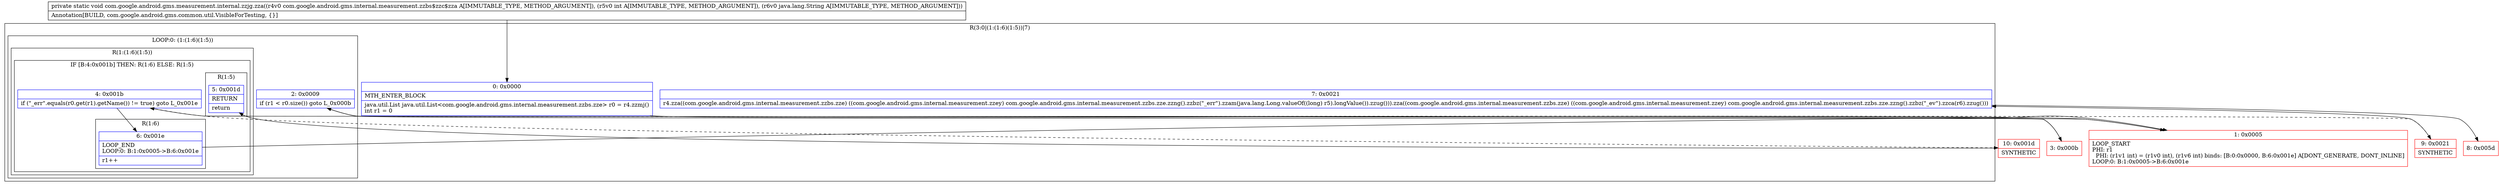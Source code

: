 digraph "CFG forcom.google.android.gms.measurement.internal.zzjg.zza(Lcom\/google\/android\/gms\/internal\/measurement\/zzbs$zzc$zza;ILjava\/lang\/String;)V" {
subgraph cluster_Region_312921696 {
label = "R(3:0|(1:(1:6)(1:5))|7)";
node [shape=record,color=blue];
Node_0 [shape=record,label="{0\:\ 0x0000|MTH_ENTER_BLOCK\l|java.util.List java.util.List\<com.google.android.gms.internal.measurement.zzbs.zze\> r0 = r4.zzmj()\lint r1 = 0\l}"];
subgraph cluster_LoopRegion_591286175 {
label = "LOOP:0: (1:(1:6)(1:5))";
node [shape=record,color=blue];
Node_2 [shape=record,label="{2\:\ 0x0009|if (r1 \< r0.size()) goto L_0x000b\l}"];
subgraph cluster_Region_659507630 {
label = "R(1:(1:6)(1:5))";
node [shape=record,color=blue];
subgraph cluster_IfRegion_1697214054 {
label = "IF [B:4:0x001b] THEN: R(1:6) ELSE: R(1:5)";
node [shape=record,color=blue];
Node_4 [shape=record,label="{4\:\ 0x001b|if (\"_err\".equals(r0.get(r1).getName()) != true) goto L_0x001e\l}"];
subgraph cluster_Region_1220281172 {
label = "R(1:6)";
node [shape=record,color=blue];
Node_6 [shape=record,label="{6\:\ 0x001e|LOOP_END\lLOOP:0: B:1:0x0005\-\>B:6:0x001e\l|r1++\l}"];
}
subgraph cluster_Region_92809424 {
label = "R(1:5)";
node [shape=record,color=blue];
Node_5 [shape=record,label="{5\:\ 0x001d|RETURN\l|return\l}"];
}
}
}
}
Node_7 [shape=record,label="{7\:\ 0x0021|r4.zza((com.google.android.gms.internal.measurement.zzbs.zze) ((com.google.android.gms.internal.measurement.zzey) com.google.android.gms.internal.measurement.zzbs.zze.zzng().zzbz(\"_err\").zzam(java.lang.Long.valueOf((long) r5).longValue()).zzug())).zza((com.google.android.gms.internal.measurement.zzbs.zze) ((com.google.android.gms.internal.measurement.zzey) com.google.android.gms.internal.measurement.zzbs.zze.zzng().zzbz(\"_ev\").zzca(r6).zzug()))\l}"];
}
Node_1 [shape=record,color=red,label="{1\:\ 0x0005|LOOP_START\lPHI: r1 \l  PHI: (r1v1 int) = (r1v0 int), (r1v6 int) binds: [B:0:0x0000, B:6:0x001e] A[DONT_GENERATE, DONT_INLINE]\lLOOP:0: B:1:0x0005\-\>B:6:0x001e\l}"];
Node_3 [shape=record,color=red,label="{3\:\ 0x000b}"];
Node_8 [shape=record,color=red,label="{8\:\ 0x005d}"];
Node_9 [shape=record,color=red,label="{9\:\ 0x0021|SYNTHETIC\l}"];
Node_10 [shape=record,color=red,label="{10\:\ 0x001d|SYNTHETIC\l}"];
MethodNode[shape=record,label="{private static void com.google.android.gms.measurement.internal.zzjg.zza((r4v0 com.google.android.gms.internal.measurement.zzbs$zzc$zza A[IMMUTABLE_TYPE, METHOD_ARGUMENT]), (r5v0 int A[IMMUTABLE_TYPE, METHOD_ARGUMENT]), (r6v0 java.lang.String A[IMMUTABLE_TYPE, METHOD_ARGUMENT]))  | Annotation[BUILD, com.google.android.gms.common.util.VisibleForTesting, \{\}]\l}"];
MethodNode -> Node_0;
Node_0 -> Node_1;
Node_2 -> Node_3;
Node_2 -> Node_9[style=dashed];
Node_4 -> Node_6;
Node_4 -> Node_10[style=dashed];
Node_6 -> Node_1;
Node_7 -> Node_8;
Node_1 -> Node_2;
Node_3 -> Node_4;
Node_9 -> Node_7;
Node_10 -> Node_5;
}

